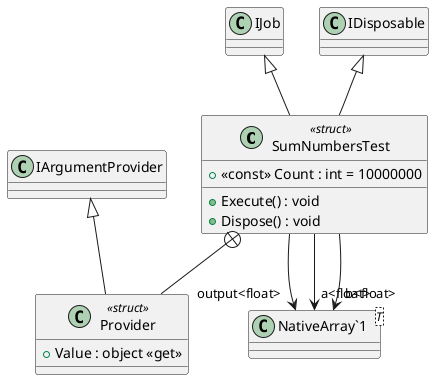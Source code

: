 @startuml
class SumNumbersTest <<struct>> {
    + <<const>> Count : int = 10000000
    + Execute() : void
    + Dispose() : void
}
class "NativeArray`1"<T> {
}
class Provider <<struct>> {
    + Value : object <<get>>
}
IJob <|-- SumNumbersTest
IDisposable <|-- SumNumbersTest
SumNumbersTest --> "output<float>" "NativeArray`1"
SumNumbersTest --> "a<float>" "NativeArray`1"
SumNumbersTest --> "b<float>" "NativeArray`1"
SumNumbersTest +-- Provider
IArgumentProvider <|-- Provider
@enduml
